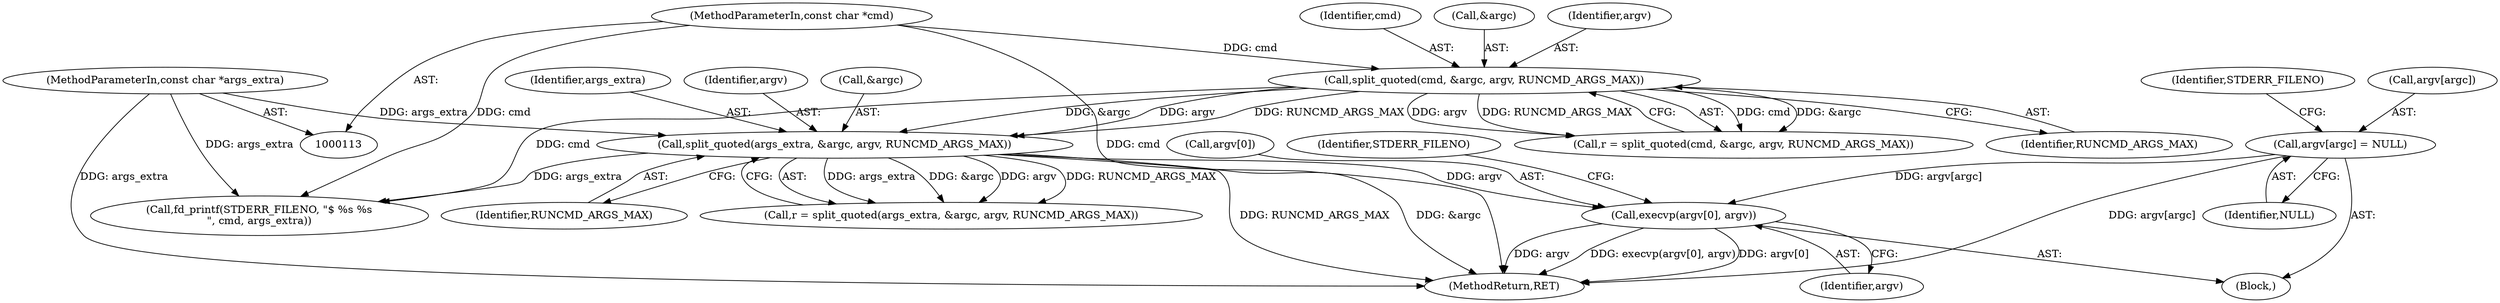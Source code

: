 digraph "0_picocom_1ebc60b20fbe9a02436d5cbbf8951714e749ddb1_0@API" {
"1000315" [label="(Call,execvp(argv[0], argv))"];
"1000273" [label="(Call,split_quoted(args_extra, &argc, argv, RUNCMD_ARGS_MAX))"];
"1000116" [label="(MethodParameterIn,const char *args_extra)"];
"1000255" [label="(Call,split_quoted(cmd, &argc, argv, RUNCMD_ARGS_MAX))"];
"1000115" [label="(MethodParameterIn,const char *cmd)"];
"1000299" [label="(Call,argv[argc] = NULL)"];
"1000321" [label="(Identifier,STDERR_FILENO)"];
"1000116" [label="(MethodParameterIn,const char *args_extra)"];
"1000275" [label="(Call,&argc)"];
"1000305" [label="(Identifier,STDERR_FILENO)"];
"1000303" [label="(Identifier,NULL)"];
"1000300" [label="(Call,argv[argc])"];
"1000315" [label="(Call,execvp(argv[0], argv))"];
"1000253" [label="(Call,r = split_quoted(cmd, &argc, argv, RUNCMD_ARGS_MAX))"];
"1000278" [label="(Identifier,RUNCMD_ARGS_MAX)"];
"1000260" [label="(Identifier,RUNCMD_ARGS_MAX)"];
"1000274" [label="(Identifier,args_extra)"];
"1000271" [label="(Call,r = split_quoted(args_extra, &argc, argv, RUNCMD_ARGS_MAX))"];
"1000256" [label="(Identifier,cmd)"];
"1000319" [label="(Identifier,argv)"];
"1000273" [label="(Call,split_quoted(args_extra, &argc, argv, RUNCMD_ARGS_MAX))"];
"1000257" [label="(Call,&argc)"];
"1000304" [label="(Call,fd_printf(STDERR_FILENO, \"$ %s %s\n\", cmd, args_extra))"];
"1000299" [label="(Call,argv[argc] = NULL)"];
"1000277" [label="(Identifier,argv)"];
"1000115" [label="(MethodParameterIn,const char *cmd)"];
"1000327" [label="(MethodReturn,RET)"];
"1000259" [label="(Identifier,argv)"];
"1000219" [label="(Block,)"];
"1000316" [label="(Call,argv[0])"];
"1000255" [label="(Call,split_quoted(cmd, &argc, argv, RUNCMD_ARGS_MAX))"];
"1000315" -> "1000219"  [label="AST: "];
"1000315" -> "1000319"  [label="CFG: "];
"1000316" -> "1000315"  [label="AST: "];
"1000319" -> "1000315"  [label="AST: "];
"1000321" -> "1000315"  [label="CFG: "];
"1000315" -> "1000327"  [label="DDG: execvp(argv[0], argv)"];
"1000315" -> "1000327"  [label="DDG: argv[0]"];
"1000315" -> "1000327"  [label="DDG: argv"];
"1000273" -> "1000315"  [label="DDG: argv"];
"1000299" -> "1000315"  [label="DDG: argv[argc]"];
"1000273" -> "1000271"  [label="AST: "];
"1000273" -> "1000278"  [label="CFG: "];
"1000274" -> "1000273"  [label="AST: "];
"1000275" -> "1000273"  [label="AST: "];
"1000277" -> "1000273"  [label="AST: "];
"1000278" -> "1000273"  [label="AST: "];
"1000271" -> "1000273"  [label="CFG: "];
"1000273" -> "1000327"  [label="DDG: RUNCMD_ARGS_MAX"];
"1000273" -> "1000327"  [label="DDG: &argc"];
"1000273" -> "1000271"  [label="DDG: args_extra"];
"1000273" -> "1000271"  [label="DDG: &argc"];
"1000273" -> "1000271"  [label="DDG: argv"];
"1000273" -> "1000271"  [label="DDG: RUNCMD_ARGS_MAX"];
"1000116" -> "1000273"  [label="DDG: args_extra"];
"1000255" -> "1000273"  [label="DDG: &argc"];
"1000255" -> "1000273"  [label="DDG: argv"];
"1000255" -> "1000273"  [label="DDG: RUNCMD_ARGS_MAX"];
"1000273" -> "1000304"  [label="DDG: args_extra"];
"1000116" -> "1000113"  [label="AST: "];
"1000116" -> "1000327"  [label="DDG: args_extra"];
"1000116" -> "1000304"  [label="DDG: args_extra"];
"1000255" -> "1000253"  [label="AST: "];
"1000255" -> "1000260"  [label="CFG: "];
"1000256" -> "1000255"  [label="AST: "];
"1000257" -> "1000255"  [label="AST: "];
"1000259" -> "1000255"  [label="AST: "];
"1000260" -> "1000255"  [label="AST: "];
"1000253" -> "1000255"  [label="CFG: "];
"1000255" -> "1000253"  [label="DDG: cmd"];
"1000255" -> "1000253"  [label="DDG: &argc"];
"1000255" -> "1000253"  [label="DDG: argv"];
"1000255" -> "1000253"  [label="DDG: RUNCMD_ARGS_MAX"];
"1000115" -> "1000255"  [label="DDG: cmd"];
"1000255" -> "1000304"  [label="DDG: cmd"];
"1000115" -> "1000113"  [label="AST: "];
"1000115" -> "1000327"  [label="DDG: cmd"];
"1000115" -> "1000304"  [label="DDG: cmd"];
"1000299" -> "1000219"  [label="AST: "];
"1000299" -> "1000303"  [label="CFG: "];
"1000300" -> "1000299"  [label="AST: "];
"1000303" -> "1000299"  [label="AST: "];
"1000305" -> "1000299"  [label="CFG: "];
"1000299" -> "1000327"  [label="DDG: argv[argc]"];
}
